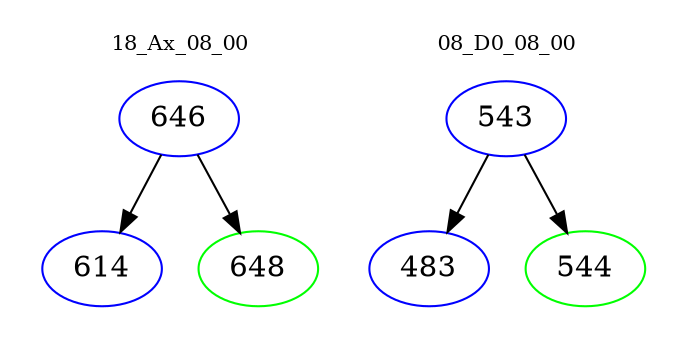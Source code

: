 digraph{
subgraph cluster_0 {
color = white
label = "18_Ax_08_00";
fontsize=10;
T0_646 [label="646", color="blue"]
T0_646 -> T0_614 [color="black"]
T0_614 [label="614", color="blue"]
T0_646 -> T0_648 [color="black"]
T0_648 [label="648", color="green"]
}
subgraph cluster_1 {
color = white
label = "08_D0_08_00";
fontsize=10;
T1_543 [label="543", color="blue"]
T1_543 -> T1_483 [color="black"]
T1_483 [label="483", color="blue"]
T1_543 -> T1_544 [color="black"]
T1_544 [label="544", color="green"]
}
}
